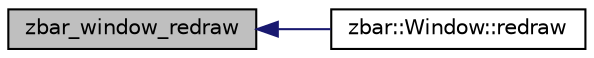 digraph G
{
  edge [fontname="Helvetica",fontsize="10",labelfontname="Helvetica",labelfontsize="10"];
  node [fontname="Helvetica",fontsize="10",shape=record];
  rankdir=LR;
  Node1 [label="zbar_window_redraw",height=0.2,width=0.4,color="black", fillcolor="grey75", style="filled" fontcolor="black"];
  Node1 -> Node2 [dir=back,color="midnightblue",fontsize="10",style="solid"];
  Node2 [label="zbar::Window::redraw",height=0.2,width=0.4,color="black", fillcolor="white", style="filled",URL="$classzbar_1_1_window.html#a538e015520d0e7d3ee3602ae266d0d36"];
}
